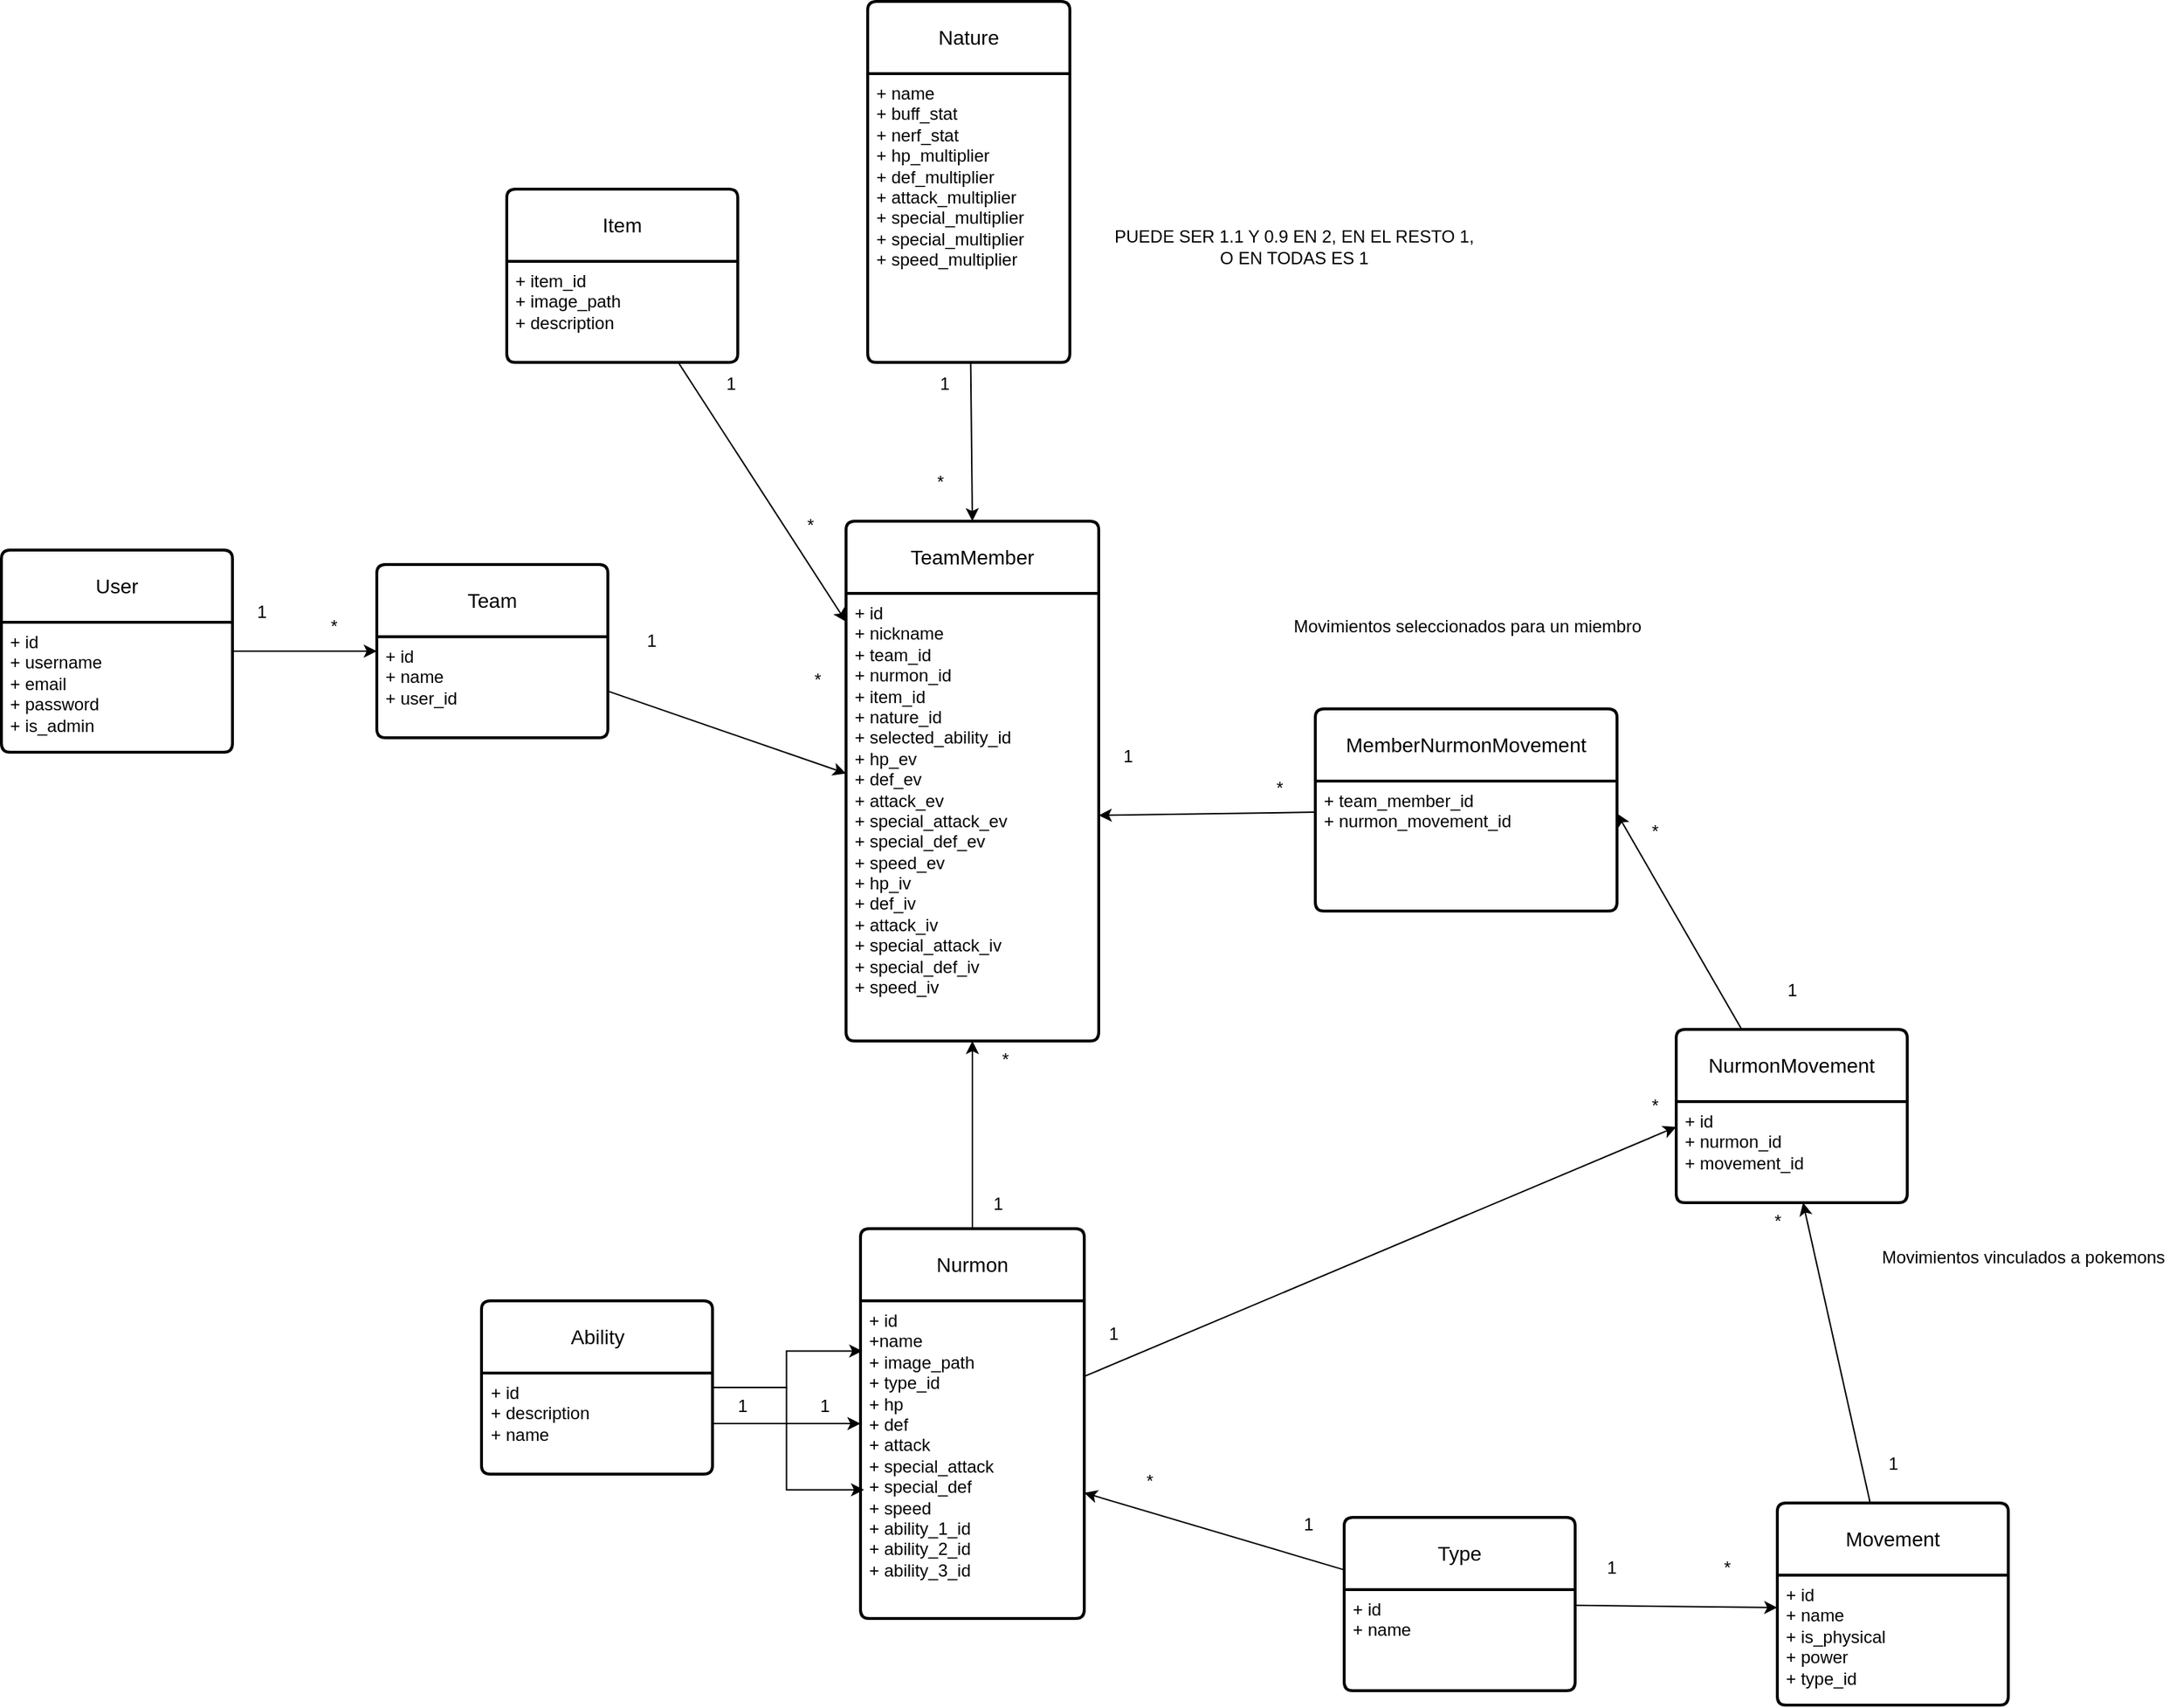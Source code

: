 <mxfile version="27.1.6">
  <diagram id="gJsu-GX0jbGfcdgH7zzH" name="Página-2">
    <mxGraphModel dx="2610" dy="2219" grid="1" gridSize="10" guides="1" tooltips="1" connect="1" arrows="1" fold="1" page="1" pageScale="1" pageWidth="827" pageHeight="1169" math="0" shadow="0">
      <root>
        <mxCell id="0" />
        <mxCell id="1" parent="0" />
        <mxCell id="mKw1vY2MC98AStmJ3DAK-1" style="rounded=0;orthogonalLoop=1;jettySize=auto;html=1;entryX=0;entryY=0.5;entryDx=0;entryDy=0;" parent="1" source="lMi47aR0l2nkiUCVGPlH-1" target="lMi47aR0l2nkiUCVGPlH-3" edge="1">
          <mxGeometry relative="1" as="geometry" />
        </mxCell>
        <mxCell id="lMi47aR0l2nkiUCVGPlH-1" value="User" style="swimlane;childLayout=stackLayout;horizontal=1;startSize=50;horizontalStack=0;rounded=1;fontSize=14;fontStyle=0;strokeWidth=2;resizeParent=0;resizeLast=1;shadow=0;dashed=0;align=center;arcSize=4;whiteSpace=wrap;html=1;" parent="1" vertex="1">
          <mxGeometry x="-140" y="80" width="160" height="140" as="geometry" />
        </mxCell>
        <mxCell id="lMi47aR0l2nkiUCVGPlH-2" value="&lt;div&gt;+ id&lt;/div&gt;+ username&lt;div&gt;+ email&lt;/div&gt;&lt;div&gt;+ password&lt;/div&gt;&lt;div&gt;+ is_admin&lt;/div&gt;" style="align=left;strokeColor=none;fillColor=none;spacingLeft=4;spacingRight=4;fontSize=12;verticalAlign=top;resizable=0;rotatable=0;part=1;html=1;whiteSpace=wrap;" parent="lMi47aR0l2nkiUCVGPlH-1" vertex="1">
          <mxGeometry y="50" width="160" height="90" as="geometry" />
        </mxCell>
        <mxCell id="-d47n6m1U3vDKvkitE5X-1" style="rounded=0;orthogonalLoop=1;jettySize=auto;html=1;" parent="1" source="lMi47aR0l2nkiUCVGPlH-3" target="lMi47aR0l2nkiUCVGPlH-6" edge="1">
          <mxGeometry relative="1" as="geometry" />
        </mxCell>
        <mxCell id="lMi47aR0l2nkiUCVGPlH-3" value="Team" style="swimlane;childLayout=stackLayout;horizontal=1;startSize=50;horizontalStack=0;rounded=1;fontSize=14;fontStyle=0;strokeWidth=2;resizeParent=0;resizeLast=1;shadow=0;dashed=0;align=center;arcSize=4;whiteSpace=wrap;html=1;" parent="1" vertex="1">
          <mxGeometry x="120" y="90" width="160" height="120" as="geometry" />
        </mxCell>
        <mxCell id="lMi47aR0l2nkiUCVGPlH-4" value="&lt;div&gt;+ id&lt;/div&gt;+ name&lt;div&gt;+ user_id&lt;/div&gt;" style="align=left;strokeColor=none;fillColor=none;spacingLeft=4;spacingRight=4;fontSize=12;verticalAlign=top;resizable=0;rotatable=0;part=1;html=1;whiteSpace=wrap;" parent="lMi47aR0l2nkiUCVGPlH-3" vertex="1">
          <mxGeometry y="50" width="160" height="70" as="geometry" />
        </mxCell>
        <mxCell id="lMi47aR0l2nkiUCVGPlH-5" value="TeamMember" style="swimlane;childLayout=stackLayout;horizontal=1;startSize=50;horizontalStack=0;rounded=1;fontSize=14;fontStyle=0;strokeWidth=2;resizeParent=0;resizeLast=1;shadow=0;dashed=0;align=center;arcSize=4;whiteSpace=wrap;html=1;" parent="1" vertex="1">
          <mxGeometry x="445" y="60" width="175" height="360" as="geometry" />
        </mxCell>
        <mxCell id="lMi47aR0l2nkiUCVGPlH-6" value="&lt;div&gt;+ id&lt;/div&gt;+ nickname&lt;div&gt;+ team_id&lt;/div&gt;&lt;div&gt;+ nurmon_id&lt;/div&gt;&lt;div&gt;&lt;span style=&quot;background-color: transparent; color: light-dark(rgb(0, 0, 0), rgb(255, 255, 255));&quot;&gt;+ item_id&lt;/span&gt;&lt;/div&gt;&lt;div&gt;+ nature_id&lt;/div&gt;&lt;div&gt;+ selected_ability_id&lt;/div&gt;&lt;div&gt;+ hp_ev&lt;/div&gt;&lt;div&gt;+ def_ev&lt;/div&gt;&lt;div&gt;+ attack_ev&lt;/div&gt;&lt;div&gt;+ special_attack_ev&lt;/div&gt;&lt;div&gt;+ special_def_ev&lt;/div&gt;&lt;div&gt;+ speed_ev&lt;/div&gt;&lt;div&gt;&lt;div&gt;+ hp_iv&lt;/div&gt;&lt;div&gt;+ def_iv&lt;/div&gt;&lt;div&gt;+ attack_iv&lt;/div&gt;&lt;div&gt;+ special_attack_iv&lt;/div&gt;&lt;div&gt;+ special_def_iv&lt;/div&gt;&lt;div&gt;+ speed_iv&lt;/div&gt;&lt;/div&gt;" style="align=left;strokeColor=none;fillColor=none;spacingLeft=4;spacingRight=4;fontSize=12;verticalAlign=top;resizable=0;rotatable=0;part=1;html=1;whiteSpace=wrap;" parent="lMi47aR0l2nkiUCVGPlH-5" vertex="1">
          <mxGeometry y="50" width="175" height="310" as="geometry" />
        </mxCell>
        <mxCell id="W3kdz99yfvFk09GB3yET-4" style="edgeStyle=orthogonalEdgeStyle;rounded=0;orthogonalLoop=1;jettySize=auto;html=1;" parent="1" source="lMi47aR0l2nkiUCVGPlH-7" target="lMi47aR0l2nkiUCVGPlH-6" edge="1">
          <mxGeometry relative="1" as="geometry" />
        </mxCell>
        <mxCell id="iJ4zgpHY3EMBAZl1iA2g-3" style="rounded=0;orthogonalLoop=1;jettySize=auto;html=1;entryX=0;entryY=0.25;entryDx=0;entryDy=0;" parent="1" source="lMi47aR0l2nkiUCVGPlH-7" target="bYeuthFPH2RFdPg2iJgu-3" edge="1">
          <mxGeometry relative="1" as="geometry" />
        </mxCell>
        <mxCell id="lMi47aR0l2nkiUCVGPlH-7" value="Nurmon" style="swimlane;childLayout=stackLayout;horizontal=1;startSize=50;horizontalStack=0;rounded=1;fontSize=14;fontStyle=0;strokeWidth=2;resizeParent=0;resizeLast=1;shadow=0;dashed=0;align=center;arcSize=4;whiteSpace=wrap;html=1;" parent="1" vertex="1">
          <mxGeometry x="455" y="550" width="155" height="270" as="geometry" />
        </mxCell>
        <mxCell id="lMi47aR0l2nkiUCVGPlH-8" value="+ id&lt;div&gt;+name&lt;/div&gt;&lt;div&gt;+ image_path&lt;/div&gt;&lt;div&gt;+ type_id&lt;br&gt;+ hp&lt;/div&gt;&lt;div&gt;+ def&lt;/div&gt;&lt;div&gt;+ attack&lt;/div&gt;&lt;div&gt;+ special_attack&lt;/div&gt;&lt;div&gt;+ special_def&lt;/div&gt;&lt;div&gt;+ speed&lt;/div&gt;&lt;div&gt;+ ability_1_id&lt;/div&gt;&lt;div&gt;+ ability_2_id&lt;/div&gt;&lt;div&gt;+ ability_3_id&lt;/div&gt;" style="align=left;strokeColor=none;fillColor=none;spacingLeft=4;spacingRight=4;fontSize=12;verticalAlign=top;resizable=0;rotatable=0;part=1;html=1;whiteSpace=wrap;" parent="lMi47aR0l2nkiUCVGPlH-7" vertex="1">
          <mxGeometry y="50" width="155" height="220" as="geometry" />
        </mxCell>
        <mxCell id="8XdJ3Ohx_VTfYQxb3p7D-1" value="Ability" style="swimlane;childLayout=stackLayout;horizontal=1;startSize=50;horizontalStack=0;rounded=1;fontSize=14;fontStyle=0;strokeWidth=2;resizeParent=0;resizeLast=1;shadow=0;dashed=0;align=center;arcSize=4;whiteSpace=wrap;html=1;" parent="1" vertex="1">
          <mxGeometry x="192.5" y="600" width="160" height="120" as="geometry" />
        </mxCell>
        <mxCell id="8XdJ3Ohx_VTfYQxb3p7D-2" value="&lt;div&gt;+ id&lt;/div&gt;+ description&lt;div&gt;+ name&lt;/div&gt;" style="align=left;strokeColor=none;fillColor=none;spacingLeft=4;spacingRight=4;fontSize=12;verticalAlign=top;resizable=0;rotatable=0;part=1;html=1;whiteSpace=wrap;" parent="8XdJ3Ohx_VTfYQxb3p7D-1" vertex="1">
          <mxGeometry y="50" width="160" height="70" as="geometry" />
        </mxCell>
        <mxCell id="44l5k6Hl8vzZwIQsO5TT-1" style="rounded=0;orthogonalLoop=1;jettySize=auto;html=1;" parent="1" source="8XdJ3Ohx_VTfYQxb3p7D-3" target="lMi47aR0l2nkiUCVGPlH-8" edge="1">
          <mxGeometry relative="1" as="geometry" />
        </mxCell>
        <mxCell id="ZpYd5A-2DaMKYCTZKGIh-1" style="rounded=0;orthogonalLoop=1;jettySize=auto;html=1;entryX=0;entryY=0.25;entryDx=0;entryDy=0;" parent="1" source="8XdJ3Ohx_VTfYQxb3p7D-3" target="qiG2a6rU_FNoUJz0zNj9-4" edge="1">
          <mxGeometry relative="1" as="geometry" />
        </mxCell>
        <mxCell id="8XdJ3Ohx_VTfYQxb3p7D-3" value="Type" style="swimlane;childLayout=stackLayout;horizontal=1;startSize=50;horizontalStack=0;rounded=1;fontSize=14;fontStyle=0;strokeWidth=2;resizeParent=0;resizeLast=1;shadow=0;dashed=0;align=center;arcSize=4;whiteSpace=wrap;html=1;" parent="1" vertex="1">
          <mxGeometry x="790" y="750" width="160" height="120" as="geometry" />
        </mxCell>
        <mxCell id="8XdJ3Ohx_VTfYQxb3p7D-4" value="+ id&lt;div&gt;+ name&lt;/div&gt;" style="align=left;strokeColor=none;fillColor=none;spacingLeft=4;spacingRight=4;fontSize=12;verticalAlign=top;resizable=0;rotatable=0;part=1;html=1;whiteSpace=wrap;" parent="8XdJ3Ohx_VTfYQxb3p7D-3" vertex="1">
          <mxGeometry y="50" width="160" height="70" as="geometry" />
        </mxCell>
        <mxCell id="0We9rhao_lL1mY-sCZZU-1" style="rounded=0;orthogonalLoop=1;jettySize=auto;html=1;" parent="1" source="qiG2a6rU_FNoUJz0zNj9-1" target="lMi47aR0l2nkiUCVGPlH-6" edge="1">
          <mxGeometry relative="1" as="geometry" />
        </mxCell>
        <mxCell id="qiG2a6rU_FNoUJz0zNj9-1" value="Item" style="swimlane;childLayout=stackLayout;horizontal=1;startSize=50;horizontalStack=0;rounded=1;fontSize=14;fontStyle=0;strokeWidth=2;resizeParent=0;resizeLast=1;shadow=0;dashed=0;align=center;arcSize=4;whiteSpace=wrap;html=1;" parent="1" vertex="1">
          <mxGeometry x="210" y="-170" width="160" height="120" as="geometry" />
        </mxCell>
        <mxCell id="qiG2a6rU_FNoUJz0zNj9-2" value="+ item_id&lt;div&gt;+ image_path&lt;/div&gt;&lt;div&gt;+ description&lt;/div&gt;" style="align=left;strokeColor=none;fillColor=none;spacingLeft=4;spacingRight=4;fontSize=12;verticalAlign=top;resizable=0;rotatable=0;part=1;html=1;whiteSpace=wrap;" parent="qiG2a6rU_FNoUJz0zNj9-1" vertex="1">
          <mxGeometry y="50" width="160" height="70" as="geometry" />
        </mxCell>
        <mxCell id="iJ4zgpHY3EMBAZl1iA2g-2" style="rounded=0;orthogonalLoop=1;jettySize=auto;html=1;" parent="1" source="qiG2a6rU_FNoUJz0zNj9-3" target="bYeuthFPH2RFdPg2iJgu-3" edge="1">
          <mxGeometry relative="1" as="geometry" />
        </mxCell>
        <mxCell id="qiG2a6rU_FNoUJz0zNj9-3" value="Movement" style="swimlane;childLayout=stackLayout;horizontal=1;startSize=50;horizontalStack=0;rounded=1;fontSize=14;fontStyle=0;strokeWidth=2;resizeParent=0;resizeLast=1;shadow=0;dashed=0;align=center;arcSize=4;whiteSpace=wrap;html=1;" parent="1" vertex="1">
          <mxGeometry x="1090" y="740" width="160" height="140" as="geometry" />
        </mxCell>
        <mxCell id="qiG2a6rU_FNoUJz0zNj9-4" value="+ id&lt;div&gt;+ name&lt;/div&gt;&lt;div&gt;+ is_physical&lt;/div&gt;&lt;div&gt;+ power&lt;/div&gt;&lt;div&gt;+ type_id&lt;/div&gt;" style="align=left;strokeColor=none;fillColor=none;spacingLeft=4;spacingRight=4;fontSize=12;verticalAlign=top;resizable=0;rotatable=0;part=1;html=1;whiteSpace=wrap;" parent="qiG2a6rU_FNoUJz0zNj9-3" vertex="1">
          <mxGeometry y="50" width="160" height="90" as="geometry" />
        </mxCell>
        <mxCell id="-uOs8TN9HFv-_dCCn-iZ-1" style="rounded=0;orthogonalLoop=1;jettySize=auto;html=1;entryX=0.5;entryY=0;entryDx=0;entryDy=0;" parent="1" source="qiG2a6rU_FNoUJz0zNj9-5" target="lMi47aR0l2nkiUCVGPlH-5" edge="1">
          <mxGeometry relative="1" as="geometry" />
        </mxCell>
        <mxCell id="qiG2a6rU_FNoUJz0zNj9-5" value="Nature" style="swimlane;childLayout=stackLayout;horizontal=1;startSize=50;horizontalStack=0;rounded=1;fontSize=14;fontStyle=0;strokeWidth=2;resizeParent=0;resizeLast=1;shadow=0;dashed=0;align=center;arcSize=4;whiteSpace=wrap;html=1;" parent="1" vertex="1">
          <mxGeometry x="460" y="-300" width="140" height="250" as="geometry" />
        </mxCell>
        <mxCell id="qiG2a6rU_FNoUJz0zNj9-6" value="&lt;div&gt;+ name&lt;/div&gt;+ buff_stat&lt;div&gt;+ nerf_stat&lt;/div&gt;&lt;div&gt;&lt;div&gt;+ hp_multiplier&lt;/div&gt;&lt;div&gt;+ def_&lt;span style=&quot;background-color: transparent; color: light-dark(rgb(0, 0, 0), rgb(255, 255, 255));&quot;&gt;multiplier&lt;/span&gt;&lt;/div&gt;&lt;div&gt;+ attack_&lt;span style=&quot;background-color: transparent; color: light-dark(rgb(0, 0, 0), rgb(255, 255, 255));&quot;&gt;multiplier&lt;/span&gt;&lt;/div&gt;&lt;div&gt;+ special_&lt;span style=&quot;background-color: transparent; color: light-dark(rgb(0, 0, 0), rgb(255, 255, 255));&quot;&gt;multiplier&lt;/span&gt;&lt;/div&gt;&lt;div&gt;+ special_&lt;span style=&quot;background-color: transparent; color: light-dark(rgb(0, 0, 0), rgb(255, 255, 255));&quot;&gt;multiplier&lt;/span&gt;&lt;/div&gt;&lt;div&gt;+ speed_&lt;span style=&quot;background-color: transparent; color: light-dark(rgb(0, 0, 0), rgb(255, 255, 255));&quot;&gt;multiplier&lt;/span&gt;&lt;/div&gt;&lt;/div&gt;" style="align=left;strokeColor=none;fillColor=none;spacingLeft=4;spacingRight=4;fontSize=12;verticalAlign=top;resizable=0;rotatable=0;part=1;html=1;whiteSpace=wrap;" parent="qiG2a6rU_FNoUJz0zNj9-5" vertex="1">
          <mxGeometry y="50" width="140" height="200" as="geometry" />
        </mxCell>
        <mxCell id="mKw1vY2MC98AStmJ3DAK-2" value="1" style="text;html=1;align=center;verticalAlign=middle;resizable=0;points=[];autosize=1;strokeColor=none;fillColor=none;" parent="1" vertex="1">
          <mxGeometry x="25" y="108" width="30" height="30" as="geometry" />
        </mxCell>
        <mxCell id="mKw1vY2MC98AStmJ3DAK-3" value="*" style="text;html=1;align=center;verticalAlign=middle;resizable=0;points=[];autosize=1;strokeColor=none;fillColor=none;" parent="1" vertex="1">
          <mxGeometry x="75" y="118" width="30" height="30" as="geometry" />
        </mxCell>
        <mxCell id="-d47n6m1U3vDKvkitE5X-2" value="1" style="text;html=1;align=center;verticalAlign=middle;resizable=0;points=[];autosize=1;strokeColor=none;fillColor=none;" parent="1" vertex="1">
          <mxGeometry x="295" y="128" width="30" height="30" as="geometry" />
        </mxCell>
        <mxCell id="-d47n6m1U3vDKvkitE5X-3" value="*" style="text;html=1;align=center;verticalAlign=middle;resizable=0;points=[];autosize=1;strokeColor=none;fillColor=none;" parent="1" vertex="1">
          <mxGeometry x="410" y="155" width="30" height="30" as="geometry" />
        </mxCell>
        <mxCell id="W3kdz99yfvFk09GB3yET-5" value="*" style="text;html=1;align=center;verticalAlign=middle;resizable=0;points=[];autosize=1;strokeColor=none;fillColor=none;" parent="1" vertex="1">
          <mxGeometry x="540" y="418" width="30" height="30" as="geometry" />
        </mxCell>
        <mxCell id="-uOs8TN9HFv-_dCCn-iZ-2" value="*" style="text;html=1;align=center;verticalAlign=middle;resizable=0;points=[];autosize=1;strokeColor=none;fillColor=none;" parent="1" vertex="1">
          <mxGeometry x="495" y="18" width="30" height="30" as="geometry" />
        </mxCell>
        <mxCell id="-uOs8TN9HFv-_dCCn-iZ-3" value="1" style="text;html=1;align=center;verticalAlign=middle;resizable=0;points=[];autosize=1;strokeColor=none;fillColor=none;" parent="1" vertex="1">
          <mxGeometry x="497.5" y="-50" width="30" height="30" as="geometry" />
        </mxCell>
        <mxCell id="iJ4zgpHY3EMBAZl1iA2g-14" style="rounded=0;orthogonalLoop=1;jettySize=auto;html=1;entryX=1;entryY=0.25;entryDx=0;entryDy=0;" parent="1" source="bYeuthFPH2RFdPg2iJgu-2" target="iJ4zgpHY3EMBAZl1iA2g-10" edge="1">
          <mxGeometry relative="1" as="geometry" />
        </mxCell>
        <mxCell id="bYeuthFPH2RFdPg2iJgu-2" value="NurmonMovement" style="swimlane;childLayout=stackLayout;horizontal=1;startSize=50;horizontalStack=0;rounded=1;fontSize=14;fontStyle=0;strokeWidth=2;resizeParent=0;resizeLast=1;shadow=0;dashed=0;align=center;arcSize=4;whiteSpace=wrap;html=1;" parent="1" vertex="1">
          <mxGeometry x="1020" y="412" width="160" height="120" as="geometry" />
        </mxCell>
        <mxCell id="bYeuthFPH2RFdPg2iJgu-3" value="&lt;div&gt;+ id&lt;/div&gt;+ nurmon_id&lt;div&gt;+ movement_id&lt;/div&gt;" style="align=left;strokeColor=none;fillColor=none;spacingLeft=4;spacingRight=4;fontSize=12;verticalAlign=top;resizable=0;rotatable=0;part=1;html=1;whiteSpace=wrap;" parent="bYeuthFPH2RFdPg2iJgu-2" vertex="1">
          <mxGeometry y="50" width="160" height="70" as="geometry" />
        </mxCell>
        <mxCell id="iJ4zgpHY3EMBAZl1iA2g-6" value="*" style="text;html=1;align=center;verticalAlign=middle;resizable=0;points=[];autosize=1;strokeColor=none;fillColor=none;" parent="1" vertex="1">
          <mxGeometry x="990" y="450" width="30" height="30" as="geometry" />
        </mxCell>
        <mxCell id="iJ4zgpHY3EMBAZl1iA2g-11" style="rounded=0;orthogonalLoop=1;jettySize=auto;html=1;" parent="1" source="iJ4zgpHY3EMBAZl1iA2g-9" target="lMi47aR0l2nkiUCVGPlH-6" edge="1">
          <mxGeometry relative="1" as="geometry" />
        </mxCell>
        <mxCell id="iJ4zgpHY3EMBAZl1iA2g-9" value="MemberNurmonMovement" style="swimlane;childLayout=stackLayout;horizontal=1;startSize=50;horizontalStack=0;rounded=1;fontSize=14;fontStyle=0;strokeWidth=2;resizeParent=0;resizeLast=1;shadow=0;dashed=0;align=center;arcSize=4;whiteSpace=wrap;html=1;" parent="1" vertex="1">
          <mxGeometry x="770" y="190" width="209" height="140" as="geometry" />
        </mxCell>
        <mxCell id="iJ4zgpHY3EMBAZl1iA2g-10" value="+ team_member_id&lt;div&gt;+ nurmon_movement_id&amp;nbsp;&lt;/div&gt;" style="align=left;strokeColor=none;fillColor=none;spacingLeft=4;spacingRight=4;fontSize=12;verticalAlign=top;resizable=0;rotatable=0;part=1;html=1;whiteSpace=wrap;" parent="iJ4zgpHY3EMBAZl1iA2g-9" vertex="1">
          <mxGeometry y="50" width="209" height="90" as="geometry" />
        </mxCell>
        <mxCell id="iJ4zgpHY3EMBAZl1iA2g-12" value="1" style="text;html=1;align=center;verticalAlign=middle;resizable=0;points=[];autosize=1;strokeColor=none;fillColor=none;" parent="1" vertex="1">
          <mxGeometry x="625" y="208" width="30" height="30" as="geometry" />
        </mxCell>
        <mxCell id="iJ4zgpHY3EMBAZl1iA2g-13" value="*" style="text;html=1;align=center;verticalAlign=middle;resizable=0;points=[];autosize=1;strokeColor=none;fillColor=none;" parent="1" vertex="1">
          <mxGeometry x="730" y="230" width="30" height="30" as="geometry" />
        </mxCell>
        <mxCell id="iJ4zgpHY3EMBAZl1iA2g-15" value="1" style="text;html=1;align=center;verticalAlign=middle;resizable=0;points=[];autosize=1;strokeColor=none;fillColor=none;" parent="1" vertex="1">
          <mxGeometry x="1085" y="370" width="30" height="30" as="geometry" />
        </mxCell>
        <mxCell id="iJ4zgpHY3EMBAZl1iA2g-16" value="*" style="text;html=1;align=center;verticalAlign=middle;resizable=0;points=[];autosize=1;strokeColor=none;fillColor=none;" parent="1" vertex="1">
          <mxGeometry x="990" y="260" width="30" height="30" as="geometry" />
        </mxCell>
        <mxCell id="ZpYd5A-2DaMKYCTZKGIh-3" value="*" style="text;html=1;align=center;verticalAlign=middle;resizable=0;points=[];autosize=1;strokeColor=none;fillColor=none;" parent="1" vertex="1">
          <mxGeometry x="1040" y="770" width="30" height="30" as="geometry" />
        </mxCell>
        <mxCell id="0We9rhao_lL1mY-sCZZU-2" value="1" style="text;html=1;align=center;verticalAlign=middle;resizable=0;points=[];autosize=1;strokeColor=none;fillColor=none;" parent="1" vertex="1">
          <mxGeometry x="350" y="-50" width="30" height="30" as="geometry" />
        </mxCell>
        <mxCell id="0We9rhao_lL1mY-sCZZU-3" value="*" style="text;html=1;align=center;verticalAlign=middle;resizable=0;points=[];autosize=1;strokeColor=none;fillColor=none;" parent="1" vertex="1">
          <mxGeometry x="405" y="48" width="30" height="30" as="geometry" />
        </mxCell>
        <mxCell id="VPmfZ5vlSBYmQ2tvvfc4-1" value="Movimientos seleccionados para un miembro" style="text;html=1;align=center;verticalAlign=middle;resizable=0;points=[];autosize=1;strokeColor=none;fillColor=none;" parent="1" vertex="1">
          <mxGeometry x="744.5" y="118" width="260" height="30" as="geometry" />
        </mxCell>
        <mxCell id="VPmfZ5vlSBYmQ2tvvfc4-2" value="Movimientos vinculados a pokemons" style="text;html=1;align=center;verticalAlign=middle;resizable=0;points=[];autosize=1;strokeColor=none;fillColor=none;" parent="1" vertex="1">
          <mxGeometry x="1150" y="555" width="220" height="30" as="geometry" />
        </mxCell>
        <mxCell id="-Vw5YdLlNbrMmA2A6qCj-1" style="edgeStyle=orthogonalEdgeStyle;rounded=0;orthogonalLoop=1;jettySize=auto;html=1;entryX=0;entryY=0.5;entryDx=0;entryDy=0;" edge="1" parent="1" source="8XdJ3Ohx_VTfYQxb3p7D-2" target="lMi47aR0l2nkiUCVGPlH-7">
          <mxGeometry relative="1" as="geometry" />
        </mxCell>
        <mxCell id="-Vw5YdLlNbrMmA2A6qCj-2" value="1" style="text;html=1;align=center;verticalAlign=middle;resizable=0;points=[];autosize=1;strokeColor=none;fillColor=none;" vertex="1" parent="1">
          <mxGeometry x="535" y="518" width="30" height="30" as="geometry" />
        </mxCell>
        <mxCell id="Z_xhYVcDxnxR_cDkjoOA-1" value="*" style="text;html=1;align=center;verticalAlign=middle;resizable=0;points=[];autosize=1;strokeColor=none;fillColor=none;" vertex="1" parent="1">
          <mxGeometry x="640" y="710" width="30" height="30" as="geometry" />
        </mxCell>
        <mxCell id="Z_xhYVcDxnxR_cDkjoOA-2" value="1" style="text;html=1;align=center;verticalAlign=middle;resizable=0;points=[];autosize=1;strokeColor=none;fillColor=none;" vertex="1" parent="1">
          <mxGeometry x="750" y="740" width="30" height="30" as="geometry" />
        </mxCell>
        <mxCell id="Z_xhYVcDxnxR_cDkjoOA-3" value="1" style="text;html=1;align=center;verticalAlign=middle;resizable=0;points=[];autosize=1;strokeColor=none;fillColor=none;" vertex="1" parent="1">
          <mxGeometry x="960" y="770" width="30" height="30" as="geometry" />
        </mxCell>
        <mxCell id="Z_xhYVcDxnxR_cDkjoOA-4" value="*" style="text;html=1;align=center;verticalAlign=middle;resizable=0;points=[];autosize=1;strokeColor=none;fillColor=none;" vertex="1" parent="1">
          <mxGeometry x="1075" y="530" width="30" height="30" as="geometry" />
        </mxCell>
        <mxCell id="TysckbvaF9UW774dPGxB-1" value="1" style="text;html=1;align=center;verticalAlign=middle;resizable=0;points=[];autosize=1;strokeColor=none;fillColor=none;" vertex="1" parent="1">
          <mxGeometry x="357.5" y="658" width="30" height="30" as="geometry" />
        </mxCell>
        <mxCell id="TysckbvaF9UW774dPGxB-2" value="1" style="text;html=1;align=center;verticalAlign=middle;resizable=0;points=[];autosize=1;strokeColor=none;fillColor=none;" vertex="1" parent="1">
          <mxGeometry x="415" y="658" width="30" height="30" as="geometry" />
        </mxCell>
        <mxCell id="TysckbvaF9UW774dPGxB-3" value="1" style="text;html=1;align=center;verticalAlign=middle;resizable=0;points=[];autosize=1;strokeColor=none;fillColor=none;" vertex="1" parent="1">
          <mxGeometry x="615" y="608" width="30" height="30" as="geometry" />
        </mxCell>
        <mxCell id="TysckbvaF9UW774dPGxB-4" value="1" style="text;html=1;align=center;verticalAlign=middle;resizable=0;points=[];autosize=1;strokeColor=none;fillColor=none;" vertex="1" parent="1">
          <mxGeometry x="1155" y="698" width="30" height="30" as="geometry" />
        </mxCell>
        <mxCell id="TysckbvaF9UW774dPGxB-5" style="edgeStyle=orthogonalEdgeStyle;rounded=0;orthogonalLoop=1;jettySize=auto;html=1;entryX=0.008;entryY=0.158;entryDx=0;entryDy=0;entryPerimeter=0;" edge="1" parent="1" source="8XdJ3Ohx_VTfYQxb3p7D-1" target="lMi47aR0l2nkiUCVGPlH-8">
          <mxGeometry relative="1" as="geometry" />
        </mxCell>
        <mxCell id="TysckbvaF9UW774dPGxB-6" style="edgeStyle=orthogonalEdgeStyle;rounded=0;orthogonalLoop=1;jettySize=auto;html=1;entryX=0.016;entryY=0.595;entryDx=0;entryDy=0;entryPerimeter=0;" edge="1" parent="1" source="8XdJ3Ohx_VTfYQxb3p7D-1" target="lMi47aR0l2nkiUCVGPlH-8">
          <mxGeometry relative="1" as="geometry" />
        </mxCell>
        <mxCell id="TysckbvaF9UW774dPGxB-7" value="PUEDE SER 1.1 Y 0.9 EN 2, EN EL RESTO 1,&lt;br&gt;O EN TODAS ES 1" style="text;html=1;align=center;verticalAlign=middle;resizable=0;points=[];autosize=1;strokeColor=none;fillColor=none;" vertex="1" parent="1">
          <mxGeometry x="620" y="-150" width="270" height="40" as="geometry" />
        </mxCell>
      </root>
    </mxGraphModel>
  </diagram>
</mxfile>
